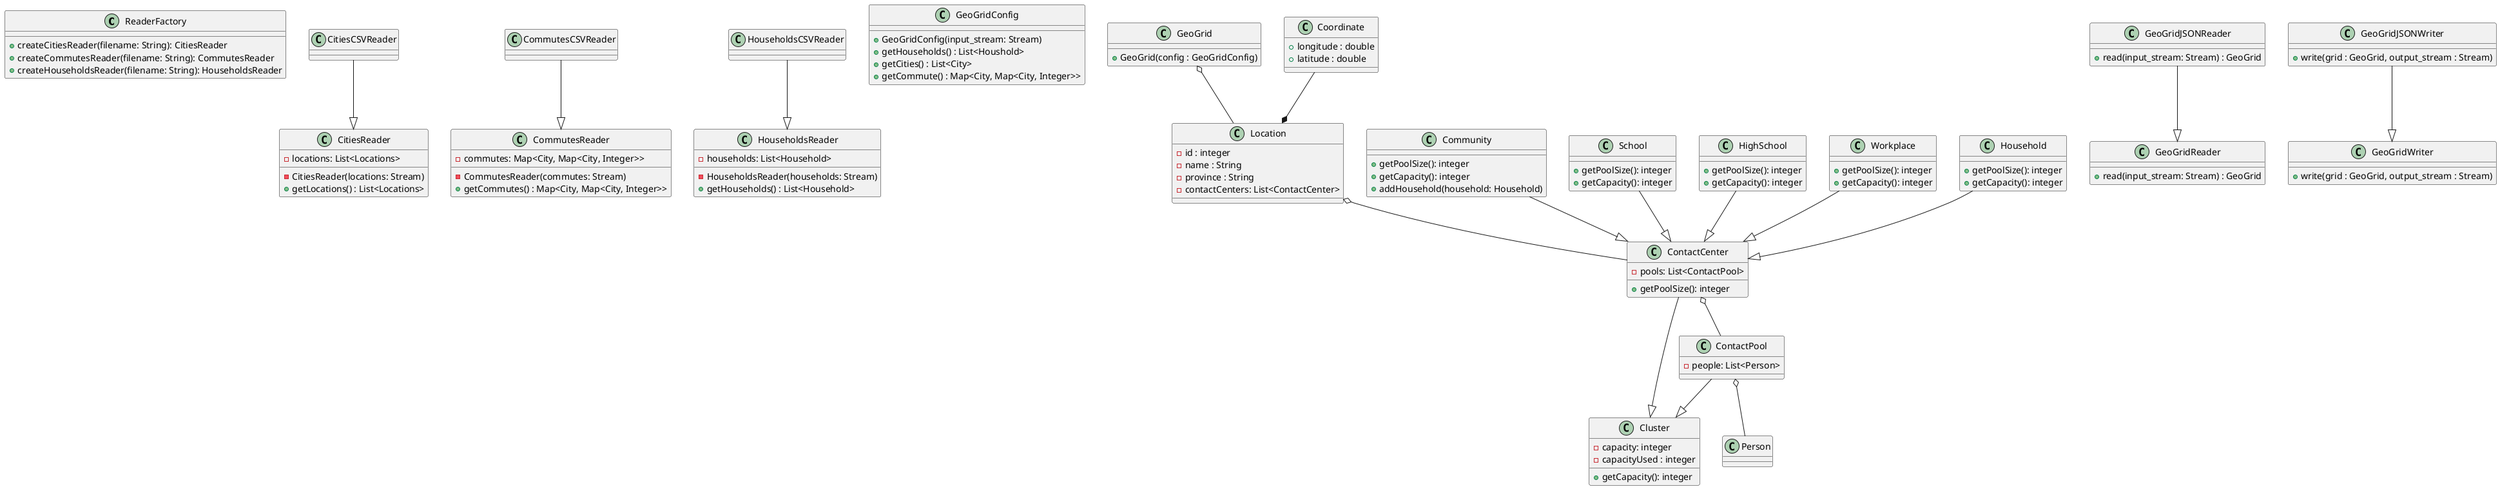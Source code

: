 @startuml

/'
1) We create a GeoGridConfig by passing a config file containing the filename of the households, cities and commutes csv files.
2) We create a GeoGrid by passing the created GeoGridConfig to the constructor of GeoGrid.
3) This method requests the necessary information from the GeoGridConfig.
'/

class ReaderFactory {
    + createCitiesReader(filename: String): CitiesReader
    + createCommutesReader(filename: String): CommutesReader 
    + createHouseholdsReader(filename: String): HouseholdsReader 
}

class CitiesReader {
    - locations: List<Locations>
    - CitiesReader(locations: Stream)
	+ getLocations() : List<Locations>
}
class CommutesReader {
    - commutes: Map<City, Map<City, Integer>>
    - CommutesReader(commutes: Stream)
	+ getCommutes() : Map<City, Map<City, Integer>>
}
class HouseholdsReader {
    - households: List<Household>
    - HouseholdsReader(households: Stream)
	+ getHouseholds() : List<Household>
}

class CitiesCSVReader {
}
class CommutesCSVReader {
}
class HouseholdsCSVReader {
}

' This holds all info needed to generate a specific geogrid
class GeoGridConfig {
	+ GeoGridConfig(input_stream: Stream)
	+ getHouseholds() : List<Houshold>
	+ getCities() : List<City>
	+ getCommute() : Map<City, Map<City, Integer>>
}

class GeoGrid {
	+ GeoGrid(config : GeoGridConfig)
}

class Community {
    + getPoolSize(): integer 
    + getCapacity(): integer
    + addHousehold(household: Household)    
}

class School {
    + getPoolSize(): integer 
    + getCapacity(): integer
}

class HighSchool {
    + getPoolSize(): integer 
    + getCapacity(): integer
}

class Workplace {
    + getPoolSize(): integer 
    + getCapacity(): integer
}

class ContactPool {
    - people: List<Person>
}

class ContactCenter {
    - pools: List<ContactPool>
    + getPoolSize(): integer 
}

class Cluster {
    + getCapacity(): integer
	- capacity: integer
	- capacityUsed : integer
}

class Location {
	- id : integer
	- name : String
	- province : String
    - contactCenters: List<ContactCenter>
}

class Household {
    ' PoolSize == Capacity
    + getPoolSize(): integer 
    + getCapacity(): integer
}

class Coordinate {
	+ longitude : double 
	+ latitude : double 
}

class GeoGridReader {
    + read(input_stream: Stream) : GeoGrid
}

class GeoGridWriter {
    + write(grid : GeoGrid, output_stream : Stream)
}

class GeoGridJSONWriter {
    + write(grid : GeoGrid, output_stream : Stream)
}

class GeoGridJSONReader {
    + read(input_stream: Stream) : GeoGrid
}

class Person {
    
}

School --|> ContactCenter
HighSchool --|> ContactCenter 
Workplace --|> ContactCenter 
Community --|> ContactCenter
Household --|> ContactCenter

ContactCenter --|> Cluster
ContactPool --|> Cluster

Location o-- ContactCenter
ContactPool o-- Person

GeoGridJSONReader --|> GeoGridReader
GeoGridJSONWriter --|> GeoGridWriter

CitiesCSVReader --|> CitiesReader
CommutesCSVReader --|> CommutesReader
HouseholdsCSVReader --|> HouseholdsReader

GeoGrid o-- Location

ContactCenter o-- ContactPool

Coordinate --* Location
@enduml
